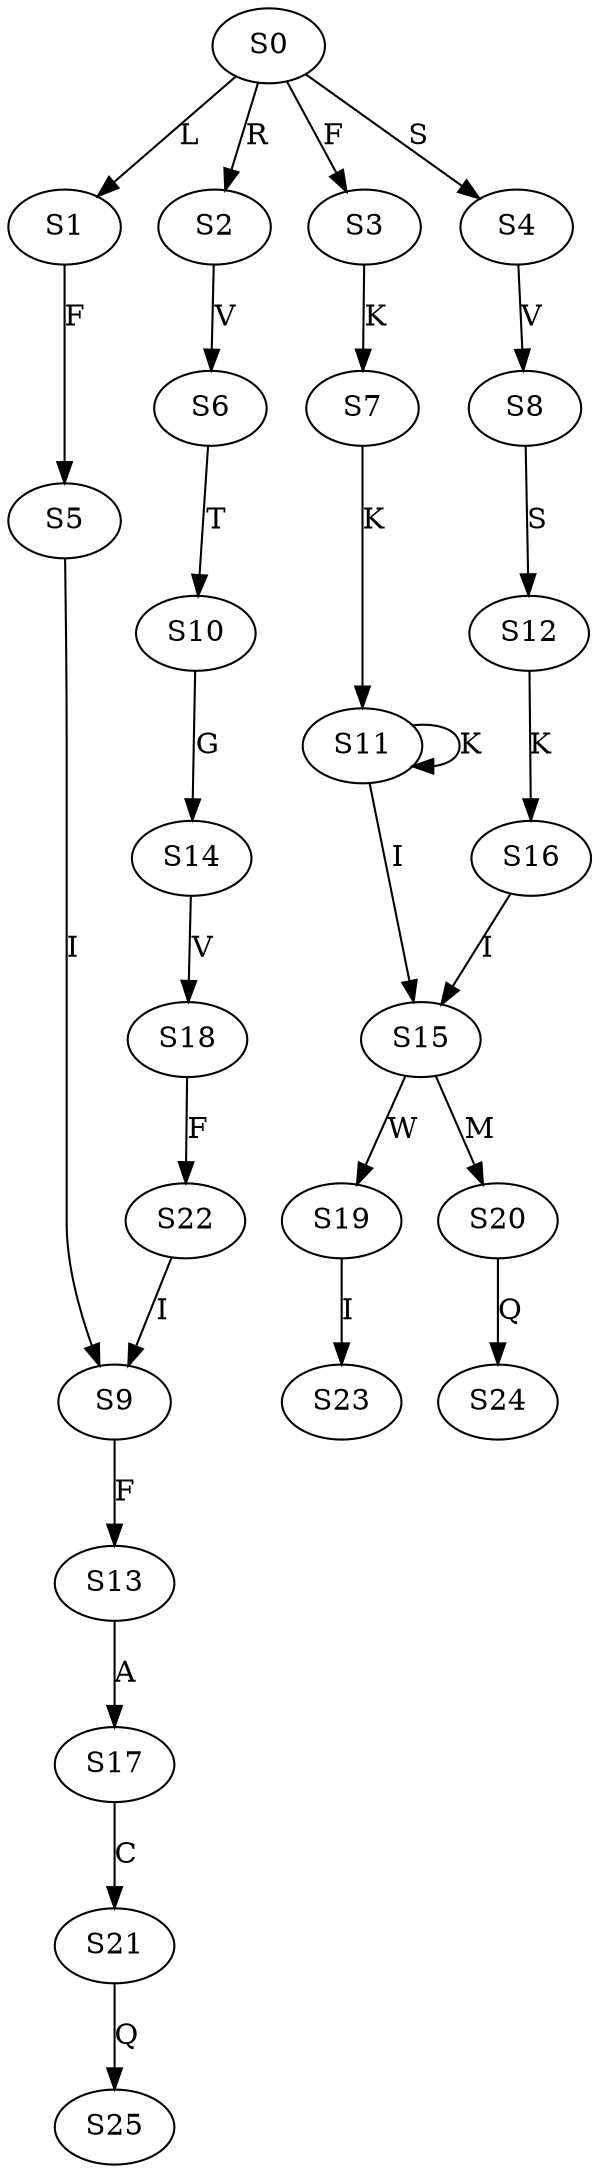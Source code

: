 strict digraph  {
	S0 -> S1 [ label = L ];
	S0 -> S2 [ label = R ];
	S0 -> S3 [ label = F ];
	S0 -> S4 [ label = S ];
	S1 -> S5 [ label = F ];
	S2 -> S6 [ label = V ];
	S3 -> S7 [ label = K ];
	S4 -> S8 [ label = V ];
	S5 -> S9 [ label = I ];
	S6 -> S10 [ label = T ];
	S7 -> S11 [ label = K ];
	S8 -> S12 [ label = S ];
	S9 -> S13 [ label = F ];
	S10 -> S14 [ label = G ];
	S11 -> S15 [ label = I ];
	S11 -> S11 [ label = K ];
	S12 -> S16 [ label = K ];
	S13 -> S17 [ label = A ];
	S14 -> S18 [ label = V ];
	S15 -> S19 [ label = W ];
	S15 -> S20 [ label = M ];
	S16 -> S15 [ label = I ];
	S17 -> S21 [ label = C ];
	S18 -> S22 [ label = F ];
	S19 -> S23 [ label = I ];
	S20 -> S24 [ label = Q ];
	S21 -> S25 [ label = Q ];
	S22 -> S9 [ label = I ];
}
